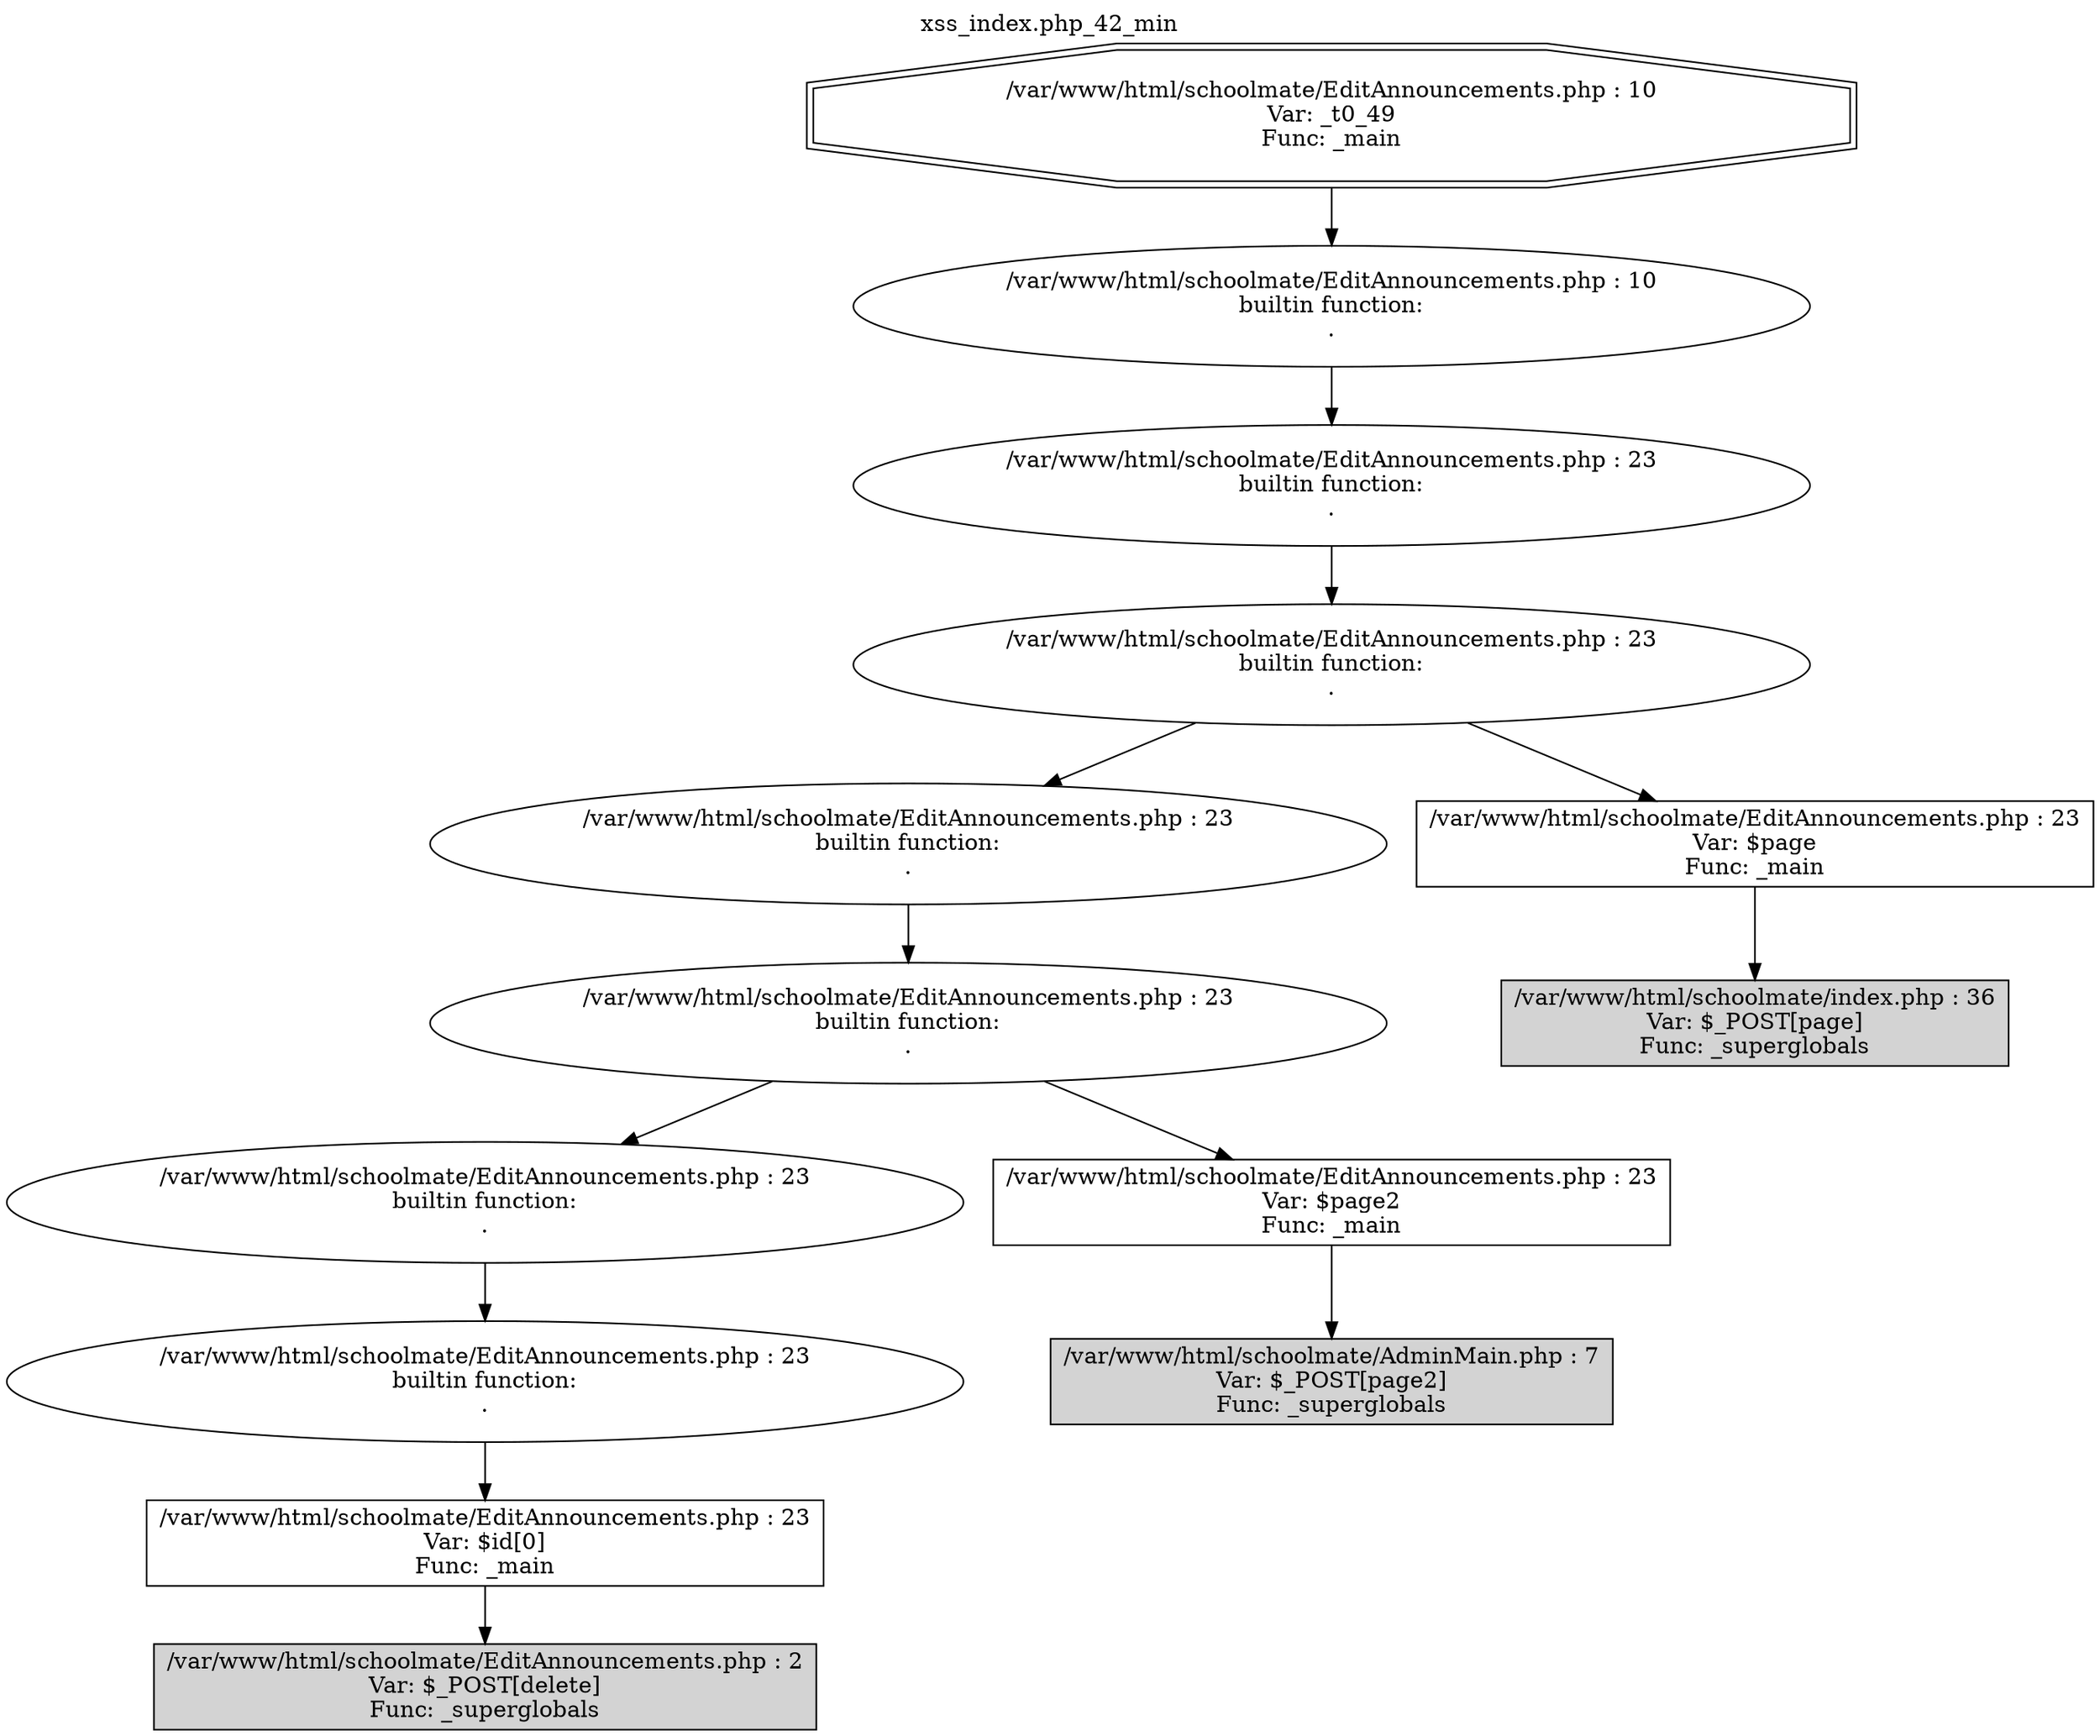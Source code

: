 digraph cfg {
  label="xss_index.php_42_min";
  labelloc=t;
  n1 [shape=doubleoctagon, label="/var/www/html/schoolmate/EditAnnouncements.php : 10\nVar: _t0_49\nFunc: _main\n"];
  n2 [shape=ellipse, label="/var/www/html/schoolmate/EditAnnouncements.php : 10\nbuiltin function:\n.\n"];
  n3 [shape=ellipse, label="/var/www/html/schoolmate/EditAnnouncements.php : 23\nbuiltin function:\n.\n"];
  n4 [shape=ellipse, label="/var/www/html/schoolmate/EditAnnouncements.php : 23\nbuiltin function:\n.\n"];
  n5 [shape=ellipse, label="/var/www/html/schoolmate/EditAnnouncements.php : 23\nbuiltin function:\n.\n"];
  n6 [shape=ellipse, label="/var/www/html/schoolmate/EditAnnouncements.php : 23\nbuiltin function:\n.\n"];
  n7 [shape=ellipse, label="/var/www/html/schoolmate/EditAnnouncements.php : 23\nbuiltin function:\n.\n"];
  n8 [shape=ellipse, label="/var/www/html/schoolmate/EditAnnouncements.php : 23\nbuiltin function:\n.\n"];
  n9 [shape=box, label="/var/www/html/schoolmate/EditAnnouncements.php : 23\nVar: $id[0]\nFunc: _main\n"];
  n10 [shape=box, label="/var/www/html/schoolmate/EditAnnouncements.php : 2\nVar: $_POST[delete]\nFunc: _superglobals\n",style=filled];
  n11 [shape=box, label="/var/www/html/schoolmate/EditAnnouncements.php : 23\nVar: $page2\nFunc: _main\n"];
  n12 [shape=box, label="/var/www/html/schoolmate/AdminMain.php : 7\nVar: $_POST[page2]\nFunc: _superglobals\n",style=filled];
  n13 [shape=box, label="/var/www/html/schoolmate/EditAnnouncements.php : 23\nVar: $page\nFunc: _main\n"];
  n14 [shape=box, label="/var/www/html/schoolmate/index.php : 36\nVar: $_POST[page]\nFunc: _superglobals\n",style=filled];
  n1 -> n2;
  n2 -> n3;
  n3 -> n4;
  n4 -> n5;
  n4 -> n13;
  n5 -> n6;
  n6 -> n7;
  n6 -> n11;
  n7 -> n8;
  n8 -> n9;
  n9 -> n10;
  n11 -> n12;
  n13 -> n14;
}
